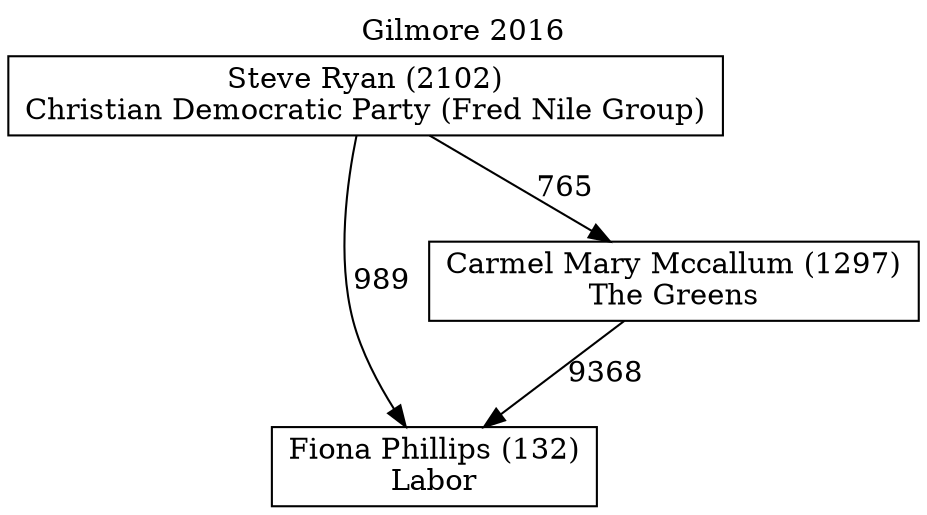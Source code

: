 // House preference flow
digraph "Fiona Phillips (132)_Gilmore_2016" {
	graph [label="Gilmore 2016" labelloc=t mclimit=10]
	node [shape=box]
	"Fiona Phillips (132)" [label="Fiona Phillips (132)
Labor"]
	"Carmel Mary Mccallum (1297)" [label="Carmel Mary Mccallum (1297)
The Greens"]
	"Steve Ryan (2102)" [label="Steve Ryan (2102)
Christian Democratic Party (Fred Nile Group)"]
	"Carmel Mary Mccallum (1297)" -> "Fiona Phillips (132)" [label=9368]
	"Steve Ryan (2102)" -> "Fiona Phillips (132)" [label=989]
	"Steve Ryan (2102)" -> "Carmel Mary Mccallum (1297)" [label=765]
}

